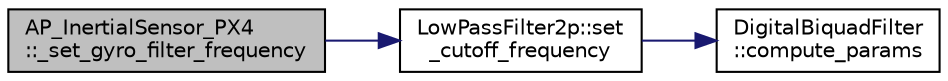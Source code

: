digraph "AP_InertialSensor_PX4::_set_gyro_filter_frequency"
{
 // INTERACTIVE_SVG=YES
  edge [fontname="Helvetica",fontsize="10",labelfontname="Helvetica",labelfontsize="10"];
  node [fontname="Helvetica",fontsize="10",shape=record];
  rankdir="LR";
  Node1 [label="AP_InertialSensor_PX4\l::_set_gyro_filter_frequency",height=0.2,width=0.4,color="black", fillcolor="grey75", style="filled" fontcolor="black"];
  Node1 -> Node2 [color="midnightblue",fontsize="10",style="solid",fontname="Helvetica"];
  Node2 [label="LowPassFilter2p::set\l_cutoff_frequency",height=0.2,width=0.4,color="black", fillcolor="white", style="filled",URL="$classLowPassFilter2p.html#a354e914d7d8979e54134c3077ee8359a"];
  Node2 -> Node3 [color="midnightblue",fontsize="10",style="solid",fontname="Helvetica"];
  Node3 [label="DigitalBiquadFilter\l::compute_params",height=0.2,width=0.4,color="black", fillcolor="white", style="filled",URL="$classDigitalBiquadFilter.html#a24c076203eb25a5744c867093da51d83"];
}
